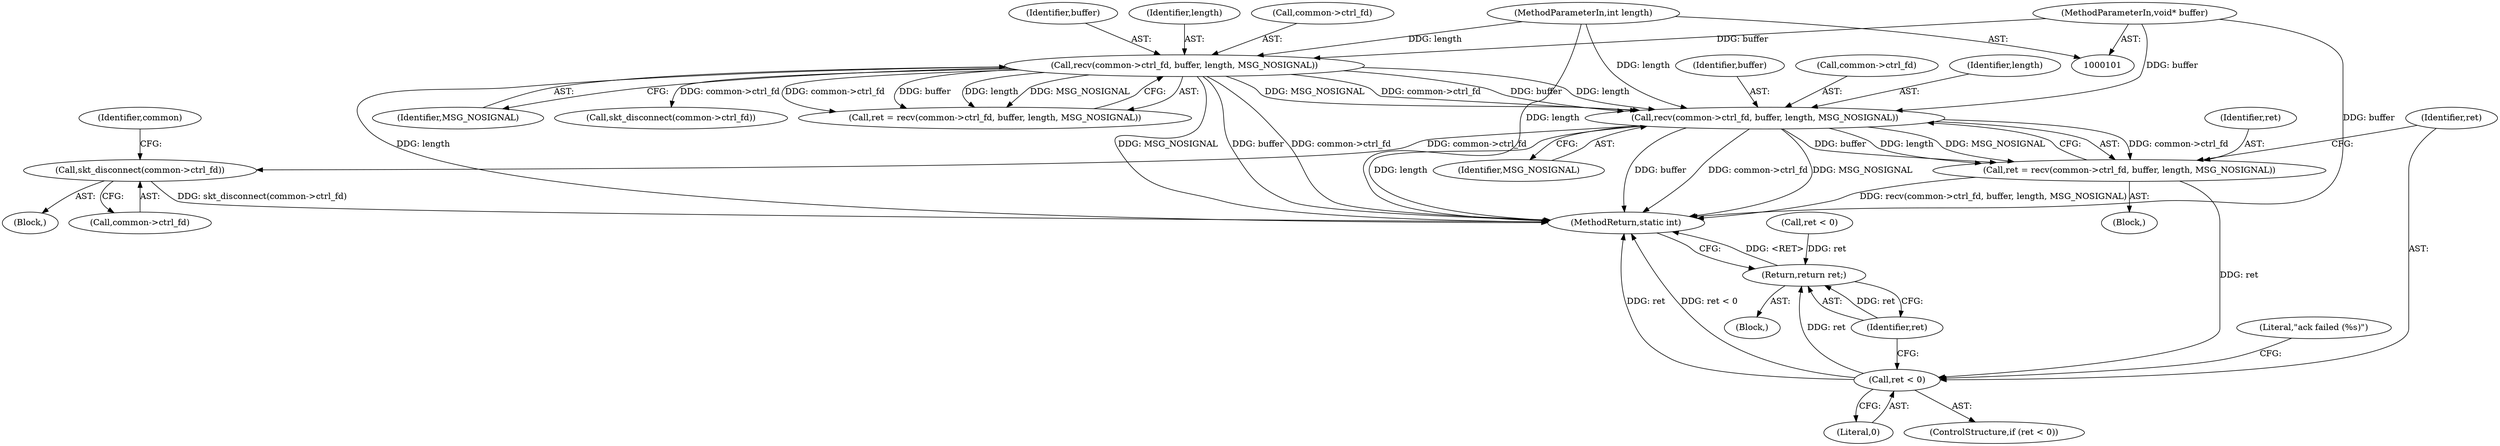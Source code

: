 digraph "0_Android_472271b153c5dc53c28beac55480a8d8434b2d5c_0@API" {
"1000132" [label="(Call,recv(common->ctrl_fd, buffer, length, MSG_NOSIGNAL))"];
"1000109" [label="(Call,recv(common->ctrl_fd, buffer, length, MSG_NOSIGNAL))"];
"1000103" [label="(MethodParameterIn,void* buffer)"];
"1000104" [label="(MethodParameterIn,int length)"];
"1000130" [label="(Call,ret = recv(common->ctrl_fd, buffer, length, MSG_NOSIGNAL))"];
"1000140" [label="(Call,ret < 0)"];
"1000174" [label="(Return,return ret;)"];
"1000148" [label="(Call,skt_disconnect(common->ctrl_fd))"];
"1000138" [label="(Identifier,MSG_NOSIGNAL)"];
"1000104" [label="(MethodParameterIn,int length)"];
"1000103" [label="(MethodParameterIn,void* buffer)"];
"1000129" [label="(Block,)"];
"1000115" [label="(Identifier,MSG_NOSIGNAL)"];
"1000142" [label="(Literal,0)"];
"1000175" [label="(Identifier,ret)"];
"1000162" [label="(Call,skt_disconnect(common->ctrl_fd))"];
"1000132" [label="(Call,recv(common->ctrl_fd, buffer, length, MSG_NOSIGNAL))"];
"1000130" [label="(Call,ret = recv(common->ctrl_fd, buffer, length, MSG_NOSIGNAL))"];
"1000176" [label="(MethodReturn,static int)"];
"1000148" [label="(Call,skt_disconnect(common->ctrl_fd))"];
"1000136" [label="(Identifier,buffer)"];
"1000109" [label="(Call,recv(common->ctrl_fd, buffer, length, MSG_NOSIGNAL))"];
"1000107" [label="(Call,ret = recv(common->ctrl_fd, buffer, length, MSG_NOSIGNAL))"];
"1000140" [label="(Call,ret < 0)"];
"1000143" [label="(Block,)"];
"1000154" [label="(Identifier,common)"];
"1000131" [label="(Identifier,ret)"];
"1000174" [label="(Return,return ret;)"];
"1000149" [label="(Call,common->ctrl_fd)"];
"1000133" [label="(Call,common->ctrl_fd)"];
"1000110" [label="(Call,common->ctrl_fd)"];
"1000113" [label="(Identifier,buffer)"];
"1000141" [label="(Identifier,ret)"];
"1000114" [label="(Identifier,length)"];
"1000145" [label="(Literal,\"ack failed (%s)\")"];
"1000105" [label="(Block,)"];
"1000139" [label="(ControlStructure,if (ret < 0))"];
"1000137" [label="(Identifier,length)"];
"1000117" [label="(Call,ret < 0)"];
"1000132" -> "1000130"  [label="AST: "];
"1000132" -> "1000138"  [label="CFG: "];
"1000133" -> "1000132"  [label="AST: "];
"1000136" -> "1000132"  [label="AST: "];
"1000137" -> "1000132"  [label="AST: "];
"1000138" -> "1000132"  [label="AST: "];
"1000130" -> "1000132"  [label="CFG: "];
"1000132" -> "1000176"  [label="DDG: buffer"];
"1000132" -> "1000176"  [label="DDG: common->ctrl_fd"];
"1000132" -> "1000176"  [label="DDG: MSG_NOSIGNAL"];
"1000132" -> "1000176"  [label="DDG: length"];
"1000132" -> "1000130"  [label="DDG: common->ctrl_fd"];
"1000132" -> "1000130"  [label="DDG: buffer"];
"1000132" -> "1000130"  [label="DDG: length"];
"1000132" -> "1000130"  [label="DDG: MSG_NOSIGNAL"];
"1000109" -> "1000132"  [label="DDG: common->ctrl_fd"];
"1000109" -> "1000132"  [label="DDG: buffer"];
"1000109" -> "1000132"  [label="DDG: length"];
"1000109" -> "1000132"  [label="DDG: MSG_NOSIGNAL"];
"1000103" -> "1000132"  [label="DDG: buffer"];
"1000104" -> "1000132"  [label="DDG: length"];
"1000132" -> "1000148"  [label="DDG: common->ctrl_fd"];
"1000109" -> "1000107"  [label="AST: "];
"1000109" -> "1000115"  [label="CFG: "];
"1000110" -> "1000109"  [label="AST: "];
"1000113" -> "1000109"  [label="AST: "];
"1000114" -> "1000109"  [label="AST: "];
"1000115" -> "1000109"  [label="AST: "];
"1000107" -> "1000109"  [label="CFG: "];
"1000109" -> "1000176"  [label="DDG: length"];
"1000109" -> "1000176"  [label="DDG: MSG_NOSIGNAL"];
"1000109" -> "1000176"  [label="DDG: buffer"];
"1000109" -> "1000176"  [label="DDG: common->ctrl_fd"];
"1000109" -> "1000107"  [label="DDG: common->ctrl_fd"];
"1000109" -> "1000107"  [label="DDG: buffer"];
"1000109" -> "1000107"  [label="DDG: length"];
"1000109" -> "1000107"  [label="DDG: MSG_NOSIGNAL"];
"1000103" -> "1000109"  [label="DDG: buffer"];
"1000104" -> "1000109"  [label="DDG: length"];
"1000109" -> "1000162"  [label="DDG: common->ctrl_fd"];
"1000103" -> "1000101"  [label="AST: "];
"1000103" -> "1000176"  [label="DDG: buffer"];
"1000104" -> "1000101"  [label="AST: "];
"1000104" -> "1000176"  [label="DDG: length"];
"1000130" -> "1000129"  [label="AST: "];
"1000131" -> "1000130"  [label="AST: "];
"1000141" -> "1000130"  [label="CFG: "];
"1000130" -> "1000176"  [label="DDG: recv(common->ctrl_fd, buffer, length, MSG_NOSIGNAL)"];
"1000130" -> "1000140"  [label="DDG: ret"];
"1000140" -> "1000139"  [label="AST: "];
"1000140" -> "1000142"  [label="CFG: "];
"1000141" -> "1000140"  [label="AST: "];
"1000142" -> "1000140"  [label="AST: "];
"1000145" -> "1000140"  [label="CFG: "];
"1000175" -> "1000140"  [label="CFG: "];
"1000140" -> "1000176"  [label="DDG: ret"];
"1000140" -> "1000176"  [label="DDG: ret < 0"];
"1000140" -> "1000174"  [label="DDG: ret"];
"1000174" -> "1000105"  [label="AST: "];
"1000174" -> "1000175"  [label="CFG: "];
"1000175" -> "1000174"  [label="AST: "];
"1000176" -> "1000174"  [label="CFG: "];
"1000174" -> "1000176"  [label="DDG: <RET>"];
"1000175" -> "1000174"  [label="DDG: ret"];
"1000117" -> "1000174"  [label="DDG: ret"];
"1000148" -> "1000143"  [label="AST: "];
"1000148" -> "1000149"  [label="CFG: "];
"1000149" -> "1000148"  [label="AST: "];
"1000154" -> "1000148"  [label="CFG: "];
"1000148" -> "1000176"  [label="DDG: skt_disconnect(common->ctrl_fd)"];
}
